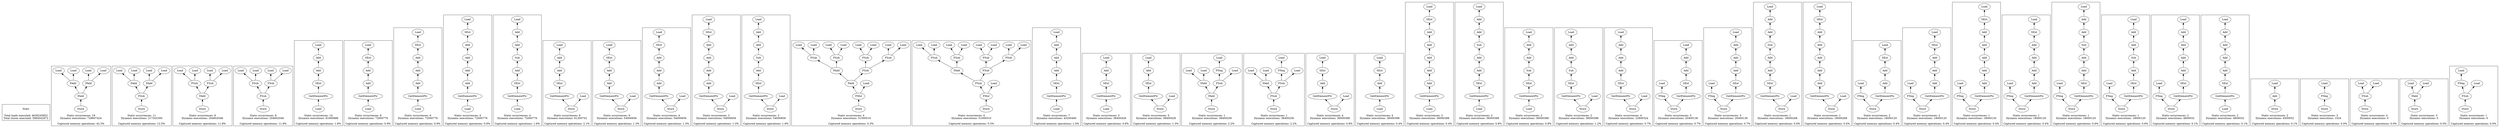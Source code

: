 strict digraph {
rankdir=BT
subgraph {
Stats [shape=plaintext]
cluster=true
label="Total loads executed: 4636245852\nTotal stores executed: 3984042872"
}
subgraph {
"0_592" [label="FAdd"]
"0_561" [label="FAdd"]
"0_592" -> "0_561"
"0_578" [label="FAdd"]
"0_592" -> "0_578"
"0_577" [label="Load"]
"0_578" -> "0_577"
"0_558" [label="Load"]
"0_561" -> "0_558"
"0_560" [label="Load"]
"0_561" -> "0_560"
"0_575" [label="Load"]
"0_578" -> "0_575"
{
rank=min
comment=<Ids: 593, 948, 950, 1016, 1018, 1058, 1060, 1136, 1138, 1209, 1211, 1283, 1285, 1345, 1347, 1448, 1450, 1531, 1533>
"0_593" [label="Store"]
}
"0_593" -> "0_592"
cluster=true
label="Static occurrences: 19\nDynamic executions: 729607424\n\nCaptured memory operations: 42.3%"
}
subgraph {
"1_578" [label="FAdd"]
"1_577" [label="Load"]
"1_578" -> "1_577"
"1_561" [label="FAdd"]
"1_558" [label="Load"]
"1_561" -> "1_558"
"1_560" [label="Load"]
"1_561" -> "1_560"
"1_575" [label="Load"]
"1_578" -> "1_575"
"1_596" [label="FSub"]
"1_596" -> "1_561"
"1_596" -> "1_578"
{
rank=min
comment=<Ids: 597, 952, 954, 1020, 1022, 1062, 1064, 1287, 1289, 1349, 1351>
"1_597" [label="Store"]
}
"1_597" -> "1_596"
cluster=true
label="Static occurrences: 11\nDynamic executions: 217202300\n\nCaptured memory operations: 12.5%"
}
subgraph {
"2_604" [label="FAdd"]
"2_572" [label="FSub"]
"2_604" -> "2_572"
"2_591" [label="FSub"]
"2_604" -> "2_591"
"2_588" [label="Load"]
"2_591" -> "2_588"
"2_583" [label="Load"]
"2_591" -> "2_583"
"2_558" [label="Load"]
"2_572" -> "2_558"
"2_560" [label="Load"]
"2_572" -> "2_560"
{
rank=min
comment=<Ids: 605, 607, 958, 960, 1026, 1028, 1293, 1295>
"2_605" [label="Store"]
}
"2_605" -> "2_604"
cluster=true
label="Static occurrences: 8\nDynamic executions: 204602046\n\nCaptured memory operations: 11.8%"
}
subgraph {
"3_600" [label="FSub"]
"3_591" [label="FSub"]
"3_600" -> "3_591"
"3_572" [label="FSub"]
"3_600" -> "3_572"
"3_588" [label="Load"]
"3_591" -> "3_588"
"3_583" [label="Load"]
"3_591" -> "3_583"
"3_558" [label="Load"]
"3_572" -> "3_558"
"3_560" [label="Load"]
"3_572" -> "3_560"
{
rank=min
comment=<Ids: 601, 603, 956, 962, 1024, 1030, 1291, 1297>
"3_601" [label="Store"]
}
"3_601" -> "3_600"
cluster=true
label="Static occurrences: 8\nDynamic executions: 204602046\n\nCaptured memory operations: 11.8%"
}
subgraph {
"4_333" [label="Add"]
"4_323" [label="Add"]
"4_333" -> "4_323"
"4_322" [label="Load"]
"4_323" -> "4_322"
"4_335" [label="GetElementPtr"]
"4_334" [label="SExt"]
"4_335" -> "4_334"
{
rank=min
comment=<Ids: 336, 352, 413, 420, 487, 503, 520, 526, 739, 753, 814, 817, 853, 867>
"4_336" [label="Load"]
}
"4_336" -> "4_335"
"4_334" -> "4_333"
cluster=true
label="Static occurrences: 14\nDynamic executions: 81600888\n\nCaptured memory operations: 1.8%"
}
subgraph {
"5_326" [label="Add"]
"5_320" [label="Add"]
"5_326" -> "5_320"
"5_314" [label="SExt"]
"5_320" -> "5_314"
"5_327" [label="GetElementPtr"]
"5_327" -> "5_326"
{
rank=min
comment=<Ids: 328, 345, 479, 496, 732, 747, 846, 861>
"5_328" [label="Load"]
}
"5_328" -> "5_327"
"5_313" [label="Load"]
"5_314" -> "5_313"
cluster=true
label="Static occurrences: 8\nDynamic executions: 72000776\n\nCaptured memory operations: 0.9%"
}
subgraph {
"6_342" [label="Add"]
"6_320" [label="Add"]
"6_342" -> "6_320"
"6_346" [label="Add"]
"6_346" -> "6_342"
"6_314" [label="SExt"]
"6_320" -> "6_314"
"6_347" [label="GetElementPtr"]
"6_347" -> "6_346"
{
rank=min
comment=<Ids: 348, 365, 499, 750, 765, 864>
"6_348" [label="Load"]
}
"6_348" -> "6_347"
"6_313" [label="Load"]
"6_314" -> "6_313"
cluster=true
label="Static occurrences: 6\nDynamic executions: 72000776\n\nCaptured memory operations: 0.9%"
}
subgraph {
"7_366" [label="Add"]
"7_362" [label="Add"]
"7_366" -> "7_362"
"7_342" [label="Add"]
"7_320" [label="Add"]
"7_342" -> "7_320"
"7_362" -> "7_342"
"7_314" [label="SExt"]
"7_320" -> "7_314"
"7_367" [label="GetElementPtr"]
"7_367" -> "7_366"
{
rank=min
comment=<Ids: 368, 385, 768, 783>
"7_368" [label="Load"]
}
"7_368" -> "7_367"
"7_313" [label="Load"]
"7_314" -> "7_313"
cluster=true
label="Static occurrences: 4\nDynamic executions: 72000776\n\nCaptured memory operations: 0.9%"
}
subgraph {
"8_343" [label="Add"]
"8_323" [label="Add"]
"8_343" -> "8_323"
"8_322" [label="Load"]
"8_323" -> "8_322"
"8_373" [label="Add"]
"8_363" [label="Sub"]
"8_373" -> "8_363"
"8_375" [label="GetElementPtr"]
"8_374" [label="SExt"]
"8_375" -> "8_374"
{
rank=min
comment=<Ids: 376, 392, 775, 789>
"8_376" [label="Load"]
}
"8_376" -> "8_375"
"8_374" -> "8_373"
"8_363" -> "8_343"
cluster=true
label="Static occurrences: 4\nDynamic executions: 72000776\n\nCaptured memory operations: 1.6%"
}
subgraph {
"9_343" [label="Add"]
"9_323" [label="Add"]
"9_343" -> "9_323"
"9_322" [label="Load"]
"9_323" -> "9_322"
"9_351" [label="GetElementPtr"]
"9_350" [label="SExt"]
"9_351" -> "9_350"
"9_350" -> "9_343"
{
rank=min
comment=<Ids: 360, 434, 511, 743, 760, 823, 824, 857, 874>
"9_360" [label="Store"]
}
"9_360" -> "9_351"
"9_345" [label="Load"]
"9_360" -> "9_345"
cluster=true
label="Static occurrences: 9\nDynamic executions: 61200752\n\nCaptured memory operations: 2.1%"
}
subgraph {
"10_342" [label="Add"]
"10_320" [label="Add"]
"10_342" -> "10_320"
"10_314" [label="SExt"]
"10_320" -> "10_314"
"10_344" [label="GetElementPtr"]
"10_344" -> "10_342"
"10_313" [label="Load"]
"10_314" -> "10_313"
{
rank=min
comment=<Ids: 358, 509, 741, 758, 855, 872>
"10_358" [label="Store"]
}
"10_358" -> "10_344"
"10_352" [label="Load"]
"10_358" -> "10_352"
cluster=true
label="Static occurrences: 6\nDynamic executions: 54000656\n\nCaptured memory operations: 1.3%"
}
subgraph {
"11_342" [label="Add"]
"11_320" [label="Add"]
"11_342" -> "11_320"
"11_362" [label="Add"]
"11_362" -> "11_342"
"11_314" [label="SExt"]
"11_320" -> "11_314"
"11_364" [label="GetElementPtr"]
"11_364" -> "11_362"
"11_313" [label="Load"]
"11_314" -> "11_313"
{
rank=min
comment=<Ids: 378, 759, 776, 873>
"11_378" [label="Store"]
}
"11_378" -> "11_364"
"11_372" [label="Load"]
"11_378" -> "11_372"
cluster=true
label="Static occurrences: 4\nDynamic executions: 54000656\n\nCaptured memory operations: 1.3%"
}
subgraph {
"12_342" [label="Add"]
"12_320" [label="Add"]
"12_342" -> "12_320"
"12_382" [label="Add"]
"12_362" [label="Add"]
"12_382" -> "12_362"
"12_362" -> "12_342"
"12_314" [label="SExt"]
"12_320" -> "12_314"
"12_384" [label="GetElementPtr"]
"12_384" -> "12_382"
"12_313" [label="Load"]
"12_314" -> "12_313"
{
rank=min
comment=<Ids: 398, 777, 794>
"12_398" [label="Store"]
}
"12_398" -> "12_384"
"12_392" [label="Load"]
"12_398" -> "12_392"
cluster=true
label="Static occurrences: 3\nDynamic executions: 54000656\n\nCaptured memory operations: 1.3%"
}
subgraph {
"13_343" [label="Add"]
"13_323" [label="Add"]
"13_343" -> "13_323"
"13_322" [label="Load"]
"13_323" -> "13_322"
"13_383" [label="Add"]
"13_363" [label="Sub"]
"13_383" -> "13_363"
"13_391" [label="GetElementPtr"]
"13_390" [label="SExt"]
"13_391" -> "13_390"
"13_390" -> "13_383"
{
rank=min
comment=<Ids: 400, 779, 796>
"13_400" [label="Store"]
}
"13_400" -> "13_391"
"13_385" [label="Load"]
"13_400" -> "13_385"
"13_363" -> "13_343"
cluster=true
label="Static occurrences: 3\nDynamic executions: 54000656\n\nCaptured memory operations: 1.8%"
}
subgraph {
"14_1070" [label="FAdd"]
"14_1066" [label="FAdd"]
"14_1070" -> "14_1066"
"14_1065" [label="FSub"]
"14_1070" -> "14_1065"
"14_1044" [label="FSub"]
"14_1066" -> "14_1044"
"14_1055" [label="FSub"]
"14_1066" -> "14_1055"
"14_1071" [label="FMul"]
"14_1071" -> "14_1070"
"14_1032" [label="Load"]
"14_1071" -> "14_1032"
"14_1056" [label="FSub"]
"14_1065" -> "14_1056"
"14_1043" [label="FSub"]
"14_1065" -> "14_1043"
"14_1034" [label="Load"]
"14_1043" -> "14_1034"
"14_1041" [label="Load"]
"14_1044" -> "14_1041"
"14_1048" [label="Load"]
"14_1055" -> "14_1048"
"14_1051" [label="Load"]
"14_1056" -> "14_1051"
"14_1039" [label="Load"]
"14_1044" -> "14_1039"
"14_1046" [label="Load"]
"14_1055" -> "14_1046"
"14_1036" [label="Load"]
"14_1043" -> "14_1036"
"14_1053" [label="Load"]
"14_1056" -> "14_1053"
{
rank=min
comment=<Ids: 1072, 1080, 1359, 1367>
"14_1072" [label="Store"]
}
"14_1072" -> "14_1071"
cluster=true
label="Static occurrences: 4\nDynamic executions: 51000510\n\nCaptured memory operations: 5.3%"
}
subgraph {
"15_1066" [label="FAdd"]
"15_1044" [label="FSub"]
"15_1066" -> "15_1044"
"15_1055" [label="FSub"]
"15_1066" -> "15_1055"
"15_1068" [label="FMul"]
"15_1067" [label="FSub"]
"15_1068" -> "15_1067"
"15_1032" [label="Load"]
"15_1068" -> "15_1032"
"15_1067" -> "15_1066"
"15_1065" [label="FSub"]
"15_1067" -> "15_1065"
"15_1056" [label="FSub"]
"15_1065" -> "15_1056"
"15_1043" [label="FSub"]
"15_1065" -> "15_1043"
"15_1034" [label="Load"]
"15_1043" -> "15_1034"
"15_1041" [label="Load"]
"15_1044" -> "15_1041"
"15_1051" [label="Load"]
"15_1056" -> "15_1051"
"15_1048" [label="Load"]
"15_1055" -> "15_1048"
"15_1036" [label="Load"]
"15_1043" -> "15_1036"
"15_1039" [label="Load"]
"15_1044" -> "15_1039"
"15_1046" [label="Load"]
"15_1055" -> "15_1046"
"15_1053" [label="Load"]
"15_1056" -> "15_1053"
{
rank=min
comment=<Ids: 1069, 1077, 1356, 1364>
"15_1069" [label="Store"]
}
"15_1069" -> "15_1068"
cluster=true
label="Static occurrences: 4\nDynamic executions: 51000510\n\nCaptured memory operations: 5.3%"
}
subgraph {
"16_343" [label="Add"]
"16_323" [label="Add"]
"16_343" -> "16_323"
"16_353" [label="Add"]
"16_353" -> "16_343"
"16_322" [label="Load"]
"16_323" -> "16_322"
"16_355" [label="GetElementPtr"]
"16_354" [label="SExt"]
"16_355" -> "16_354"
{
rank=min
comment=<Ids: 356, 424, 428, 507, 757, 821, 871>
"16_356" [label="Load"]
}
"16_356" -> "16_355"
"16_354" -> "16_353"
cluster=true
label="Static occurrences: 7\nDynamic executions: 43200460\n\nCaptured memory operations: 1.0%"
}
subgraph {
"17_323" [label="Add"]
"17_322" [label="Load"]
"17_323" -> "17_322"
"17_331" [label="GetElementPtr"]
"17_330" [label="SExt"]
"17_331" -> "17_330"
{
rank=min
comment=<Ids: 332, 483, 735, 810, 849>
"17_332" [label="Load"]
}
"17_332" -> "17_331"
"17_330" -> "17_323"
cluster=true
label="Static occurrences: 5\nDynamic executions: 38400428\n\nCaptured memory operations: 0.8%"
}
subgraph {
"18_323" [label="Add"]
"18_322" [label="Load"]
"18_323" -> "18_322"
"18_331" [label="GetElementPtr"]
"18_330" [label="SExt"]
"18_331" -> "18_330"
"18_330" -> "18_323"
{
rank=min
comment=<Ids: 340, 491, 742, 822, 856>
"18_340" [label="Store"]
}
"18_340" -> "18_331"
"18_325" [label="Load"]
"18_340" -> "18_325"
cluster=true
label="Static occurrences: 5\nDynamic executions: 38400428\n\nCaptured memory operations: 1.3%"
}
subgraph {
"19_565" [label="FNeg"]
"19_564" [label="Load"]
"19_565" -> "19_564"
"19_598" [label="FAdd"]
"19_589" [label="FAdd"]
"19_598" -> "19_589"
"19_571" [label="FSub"]
"19_598" -> "19_571"
"19_583" [label="Load"]
"19_589" -> "19_583"
"19_588" [label="Load"]
"19_589" -> "19_588"
"19_571" -> "19_565"
"19_570" [label="Load"]
"19_571" -> "19_570"
{
rank=min
comment=<Ids: 599>
"19_599" [label="Store"]
}
"19_599" -> "19_598"
cluster=true
label="Static occurrences: 1\nDynamic executions: 38400256\n\nCaptured memory operations: 2.2%"
}
subgraph {
"20_565" [label="FNeg"]
"20_564" [label="Load"]
"20_565" -> "20_564"
"20_589" [label="FAdd"]
"20_583" [label="Load"]
"20_589" -> "20_583"
"20_588" [label="Load"]
"20_589" -> "20_588"
"20_571" [label="FSub"]
"20_571" -> "20_565"
"20_594" [label="FSub"]
"20_594" -> "20_589"
"20_594" -> "20_571"
"20_570" [label="Load"]
"20_571" -> "20_570"
{
rank=min
comment=<Ids: 595>
"20_595" [label="Store"]
}
"20_595" -> "20_594"
cluster=true
label="Static occurrences: 1\nDynamic executions: 38400256\n\nCaptured memory operations: 2.2%"
}
subgraph {
"21_320" [label="Add"]
"21_314" [label="SExt"]
"21_320" -> "21_314"
"21_324" [label="GetElementPtr"]
"21_324" -> "21_320"
"21_313" [label="Load"]
"21_314" -> "21_313"
{
rank=min
comment=<Ids: 338, 489, 740, 854>
"21_338" [label="Store"]
}
"21_338" -> "21_324"
"21_332" [label="Load"]
"21_338" -> "21_332"
cluster=true
label="Static occurrences: 4\nDynamic executions: 36000388\n\nCaptured memory operations: 0.8%"
}
subgraph {
"22_320" [label="Add"]
"22_314" [label="SExt"]
"22_320" -> "22_314"
"22_324" [label="GetElementPtr"]
"22_324" -> "22_320"
{
rank=min
comment=<Ids: 325, 476, 729, 843>
"22_325" [label="Load"]
}
"22_325" -> "22_324"
"22_313" [label="Load"]
"22_314" -> "22_313"
cluster=true
label="Static occurrences: 4\nDynamic executions: 36000388\n\nCaptured memory operations: 0.4%"
}
subgraph {
"23_342" [label="Add"]
"23_320" [label="Add"]
"23_342" -> "23_320"
"23_382" [label="Add"]
"23_362" [label="Add"]
"23_382" -> "23_362"
"23_386" [label="Add"]
"23_386" -> "23_382"
"23_362" -> "23_342"
"23_314" [label="SExt"]
"23_320" -> "23_314"
"23_387" [label="GetElementPtr"]
"23_387" -> "23_386"
{
rank=min
comment=<Ids: 388, 786>
"23_388" [label="Load"]
}
"23_388" -> "23_387"
"23_313" [label="Load"]
"23_314" -> "23_313"
cluster=true
label="Static occurrences: 2\nDynamic executions: 36000388\n\nCaptured memory operations: 0.4%"
}
subgraph {
"24_343" [label="Add"]
"24_323" [label="Add"]
"24_343" -> "24_323"
"24_393" [label="Add"]
"24_383" [label="Add"]
"24_393" -> "24_383"
"24_322" [label="Load"]
"24_323" -> "24_322"
"24_363" [label="Sub"]
"24_383" -> "24_363"
"24_395" [label="GetElementPtr"]
"24_394" [label="SExt"]
"24_395" -> "24_394"
{
rank=min
comment=<Ids: 396, 793>
"24_396" [label="Load"]
}
"24_396" -> "24_395"
"24_394" -> "24_393"
"24_363" -> "24_343"
cluster=true
label="Static occurrences: 2\nDynamic executions: 36000388\n\nCaptured memory operations: 0.8%"
}
subgraph {
"25_343" [label="Add"]
"25_323" [label="Add"]
"25_343" -> "25_323"
"25_322" [label="Load"]
"25_323" -> "25_322"
"25_371" [label="GetElementPtr"]
"25_370" [label="SExt"]
"25_371" -> "25_370"
{
rank=min
comment=<Ids: 372, 771>
"25_372" [label="Load"]
}
"25_372" -> "25_371"
"25_363" [label="Sub"]
"25_370" -> "25_363"
"25_363" -> "25_343"
cluster=true
label="Static occurrences: 2\nDynamic executions: 36000388\n\nCaptured memory operations: 0.8%"
}
subgraph {
"26_343" [label="Add"]
"26_323" [label="Add"]
"26_343" -> "26_323"
"26_322" [label="Load"]
"26_323" -> "26_322"
"26_371" [label="GetElementPtr"]
"26_370" [label="SExt"]
"26_371" -> "26_370"
"26_363" [label="Sub"]
"26_370" -> "26_363"
{
rank=min
comment=<Ids: 380, 778>
"26_380" [label="Store"]
}
"26_380" -> "26_371"
"26_365" [label="Load"]
"26_380" -> "26_365"
"26_363" -> "26_343"
cluster=true
label="Static occurrences: 2\nDynamic executions: 36000388\n\nCaptured memory operations: 1.2%"
}
subgraph {
"27_416" [label="Add"]
"27_409" [label="Add"]
"27_416" -> "27_409"
"27_417" [label="Add"]
"27_417" -> "27_416"
"27_406" [label="Load"]
"27_409" -> "27_406"
"27_427" [label="GetElementPtr"]
"27_426" [label="SExt"]
"27_427" -> "27_426"
"27_426" -> "27_417"
{
rank=min
comment=<Ids: 436, 761, 825, 875>
"27_436" [label="Store"]
}
"27_436" -> "27_427"
"27_420" [label="Load"]
"27_436" -> "27_420"
cluster=true
label="Static occurrences: 4\nDynamic executions: 22800324\n\nCaptured memory operations: 0.7%"
}
subgraph {
"28_333" [label="Add"]
"28_323" [label="Add"]
"28_333" -> "28_323"
"28_322" [label="Load"]
"28_323" -> "28_322"
"28_329" [label="FNeg"]
"28_328" [label="Load"]
"28_329" -> "28_328"
"28_335" [label="GetElementPtr"]
"28_334" [label="SExt"]
"28_335" -> "28_334"
"28_334" -> "28_333"
{
rank=min
comment=<Ids: 341, 415, 492, 522, 528>
"28_341" [label="Store"]
}
"28_341" -> "28_329"
"28_341" -> "28_335"
cluster=true
label="Static occurrences: 5\nDynamic executions: 20400136\n\nCaptured memory operations: 0.7%"
}
subgraph {
"29_343" [label="Add"]
"29_323" [label="Add"]
"29_343" -> "29_323"
"29_353" [label="Add"]
"29_353" -> "29_343"
"29_322" [label="Load"]
"29_323" -> "29_322"
"29_349" [label="FNeg"]
"29_348" [label="Load"]
"29_349" -> "29_348"
"29_355" [label="GetElementPtr"]
"29_354" [label="SExt"]
"29_355" -> "29_354"
"29_354" -> "29_353"
{
rank=min
comment=<Ids: 361, 435, 512>
"29_361" [label="Store"]
}
"29_361" -> "29_349"
"29_361" -> "29_355"
cluster=true
label="Static occurrences: 3\nDynamic executions: 20400136\n\nCaptured memory operations: 0.7%"
}
subgraph {
"30_790" [label="Add"]
"30_781" [label="Add"]
"30_790" -> "30_781"
"30_745" [label="Add"]
"30_727" [label="Add"]
"30_745" -> "30_727"
"30_726" [label="Load"]
"30_727" -> "30_726"
"30_763" [label="Sub"]
"30_781" -> "30_763"
"30_792" [label="GetElementPtr"]
"30_791" [label="SExt"]
"30_792" -> "30_791"
"30_791" -> "30_790"
{
rank=min
comment=<Ids: 797>
"30_797" [label="Store"]
}
"30_797" -> "30_792"
"30_786" [label="Load"]
"30_797" -> "30_786"
"30_763" -> "30_745"
cluster=true
label="Static occurrences: 1\nDynamic executions: 18000268\n\nCaptured memory operations: 0.6%"
}
subgraph {
"31_780" [label="Add"]
"31_762" [label="Add"]
"31_780" -> "31_762"
"31_784" [label="Add"]
"31_784" -> "31_780"
"31_744" [label="Add"]
"31_762" -> "31_744"
"31_724" [label="Add"]
"31_744" -> "31_724"
"31_718" [label="SExt"]
"31_724" -> "31_718"
"31_785" [label="GetElementPtr"]
"31_785" -> "31_784"
"31_717" [label="Load"]
"31_718" -> "31_717"
{
rank=min
comment=<Ids: 795>
"31_795" [label="Store"]
}
"31_795" -> "31_785"
"31_793" [label="Load"]
"31_795" -> "31_793"
cluster=true
label="Static occurrences: 1\nDynamic executions: 18000268\n\nCaptured memory operations: 0.4%"
}
subgraph {
"32_326" [label="Add"]
"32_320" [label="Add"]
"32_326" -> "32_320"
"32_314" [label="SExt"]
"32_320" -> "32_314"
"32_337" [label="FNeg"]
"32_336" [label="Load"]
"32_337" -> "32_336"
"32_327" [label="GetElementPtr"]
"32_327" -> "32_326"
"32_313" [label="Load"]
"32_314" -> "32_313"
{
rank=min
comment=<Ids: 339, 490>
"32_339" [label="Store"]
}
"32_339" -> "32_337"
"32_339" -> "32_327"
cluster=true
label="Static occurrences: 2\nDynamic executions: 18000120\n\nCaptured memory operations: 0.4%"
}
subgraph {
"33_342" [label="Add"]
"33_320" [label="Add"]
"33_342" -> "33_320"
"33_346" [label="Add"]
"33_346" -> "33_342"
"33_314" [label="SExt"]
"33_320" -> "33_314"
"33_357" [label="FNeg"]
"33_356" [label="Load"]
"33_357" -> "33_356"
"33_347" [label="GetElementPtr"]
"33_347" -> "33_346"
"33_313" [label="Load"]
"33_314" -> "33_313"
{
rank=min
comment=<Ids: 359, 510>
"33_359" [label="Store"]
}
"33_359" -> "33_357"
"33_359" -> "33_347"
cluster=true
label="Static occurrences: 2\nDynamic executions: 18000120\n\nCaptured memory operations: 0.4%"
}
subgraph {
"34_342" [label="Add"]
"34_320" [label="Add"]
"34_342" -> "34_320"
"34_382" [label="Add"]
"34_362" [label="Add"]
"34_382" -> "34_362"
"34_386" [label="Add"]
"34_386" -> "34_382"
"34_362" -> "34_342"
"34_314" [label="SExt"]
"34_320" -> "34_314"
"34_397" [label="FNeg"]
"34_396" [label="Load"]
"34_397" -> "34_396"
"34_387" [label="GetElementPtr"]
"34_387" -> "34_386"
"34_313" [label="Load"]
"34_314" -> "34_313"
{
rank=min
comment=<Ids: 399>
"34_399" [label="Store"]
}
"34_399" -> "34_397"
"34_399" -> "34_387"
cluster=true
label="Static occurrences: 1\nDynamic executions: 18000120\n\nCaptured memory operations: 0.4%"
}
subgraph {
"35_366" [label="Add"]
"35_362" [label="Add"]
"35_366" -> "35_362"
"35_342" [label="Add"]
"35_320" [label="Add"]
"35_342" -> "35_320"
"35_362" -> "35_342"
"35_314" [label="SExt"]
"35_320" -> "35_314"
"35_377" [label="FNeg"]
"35_376" [label="Load"]
"35_377" -> "35_376"
"35_367" [label="GetElementPtr"]
"35_367" -> "35_366"
"35_313" [label="Load"]
"35_314" -> "35_313"
{
rank=min
comment=<Ids: 379>
"35_379" [label="Store"]
}
"35_379" -> "35_377"
"35_379" -> "35_367"
cluster=true
label="Static occurrences: 1\nDynamic executions: 18000120\n\nCaptured memory operations: 0.4%"
}
subgraph {
"36_343" [label="Add"]
"36_323" [label="Add"]
"36_343" -> "36_323"
"36_393" [label="Add"]
"36_383" [label="Add"]
"36_393" -> "36_383"
"36_322" [label="Load"]
"36_323" -> "36_322"
"36_363" [label="Sub"]
"36_383" -> "36_363"
"36_389" [label="FNeg"]
"36_388" [label="Load"]
"36_389" -> "36_388"
"36_395" [label="GetElementPtr"]
"36_394" [label="SExt"]
"36_395" -> "36_394"
"36_394" -> "36_393"
{
rank=min
comment=<Ids: 401>
"36_401" [label="Store"]
}
"36_401" -> "36_389"
"36_401" -> "36_395"
"36_363" -> "36_343"
cluster=true
label="Static occurrences: 1\nDynamic executions: 18000120\n\nCaptured memory operations: 0.6%"
}
subgraph {
"37_343" [label="Add"]
"37_323" [label="Add"]
"37_343" -> "37_323"
"37_322" [label="Load"]
"37_323" -> "37_322"
"37_373" [label="Add"]
"37_363" [label="Sub"]
"37_373" -> "37_363"
"37_369" [label="FNeg"]
"37_368" [label="Load"]
"37_369" -> "37_368"
"37_375" [label="GetElementPtr"]
"37_374" [label="SExt"]
"37_375" -> "37_374"
"37_374" -> "37_373"
{
rank=min
comment=<Ids: 381>
"37_381" [label="Store"]
}
"37_381" -> "37_369"
"37_381" -> "37_375"
"37_363" -> "37_343"
cluster=true
label="Static occurrences: 1\nDynamic executions: 18000120\n\nCaptured memory operations: 0.6%"
}
subgraph {
"38_416" [label="Add"]
"38_409" [label="Add"]
"38_416" -> "38_409"
"38_429" [label="Add"]
"38_417" [label="Add"]
"38_429" -> "38_417"
"38_417" -> "38_416"
"38_406" [label="Load"]
"38_409" -> "38_406"
"38_425" [label="FNeg"]
"38_424" [label="Load"]
"38_425" -> "38_424"
"38_431" [label="GetElementPtr"]
"38_430" [label="SExt"]
"38_431" -> "38_430"
"38_430" -> "38_429"
{
rank=min
comment=<Ids: 437, 443>
"38_437" [label="Store"]
}
"38_437" -> "38_425"
"38_437" -> "38_431"
cluster=true
label="Static occurrences: 2\nDynamic executions: 4800032\n\nCaptured memory operations: 0.1%"
}
subgraph {
"39_416" [label="Add"]
"39_409" [label="Add"]
"39_416" -> "39_409"
"39_429" [label="Add"]
"39_417" [label="Add"]
"39_429" -> "39_417"
"39_417" -> "39_416"
"39_406" [label="Load"]
"39_409" -> "39_406"
"39_431" [label="GetElementPtr"]
"39_430" [label="SExt"]
"39_431" -> "39_430"
{
rank=min
comment=<Ids: 432, 441>
"39_432" [label="Load"]
}
"39_432" -> "39_431"
"39_430" -> "39_429"
cluster=true
label="Static occurrences: 2\nDynamic executions: 4800032\n\nCaptured memory operations: 0.1%"
}
subgraph {
"40_285" [label="Add"]
"40_284" [label="Load"]
"40_285" -> "40_284"
{
rank=min
comment=<Ids: 288, 686>
"40_288" [label="Store"]
}
"40_288" -> "40_285"
cluster=true
label="Static occurrences: 2\nDynamic executions: 4500052\n\nCaptured memory operations: 0.1%"
}
subgraph {
"41_109" [label="FNeg"]
"41_108" [label="Load"]
"41_109" -> "41_108"
{
rank=min
comment=<Ids: 110, 450, 456>
"41_110" [label="Store"]
}
"41_110" -> "41_109"
cluster=true
label="Static occurrences: 3\nDynamic executions: 1024\n\nCaptured memory operations: 0.0%"
}
subgraph {
"42_617" [label="FSub"]
"42_614" [label="Load"]
"42_617" -> "42_614"
"42_616" [label="Load"]
"42_617" -> "42_616"
{
rank=min
comment=<Ids: 632, 633, 986, 987>
"42_632" [label="Store"]
}
"42_632" -> "42_617"
cluster=true
label="Static occurrences: 4\nDynamic executions: 0\n\nCaptured memory operations: 0.0%"
}
subgraph {
"43_627" [label="FAdd"]
"43_614" [label="Load"]
"43_627" -> "43_614"
"43_616" [label="Load"]
"43_627" -> "43_616"
{
rank=min
comment=<Ids: 628, 983, 985>
"43_628" [label="Store"]
}
"43_628" -> "43_627"
cluster=true
label="Static occurrences: 3\nDynamic executions: 0\n\nCaptured memory operations: 0.0%"
}
subgraph {
"44_629" [label="FNeg"]
"44_620" [label="Load"]
"44_629" -> "44_620"
"44_630" [label="FSub"]
"44_630" -> "44_629"
"44_625" [label="Load"]
"44_630" -> "44_625"
{
rank=min
comment=<Ids: 631>
"44_631" [label="Store"]
}
"44_631" -> "44_630"
cluster=true
label="Static occurrences: 1\nDynamic executions: 0\n\nCaptured memory operations: 0.0%"
}
}
